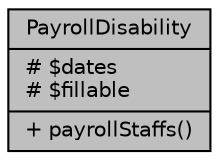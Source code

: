digraph "PayrollDisability"
{
 // LATEX_PDF_SIZE
  bgcolor="transparent";
  edge [fontname="Helvetica",fontsize="10",labelfontname="Helvetica",labelfontsize="10"];
  node [fontname="Helvetica",fontsize="10",shape=record];
  Node1 [label="{PayrollDisability\n|# $dates\l# $fillable\l|+ payrollStaffs()\l}",height=0.2,width=0.4,color="black", fillcolor="grey75", style="filled", fontcolor="black",tooltip="Datos de discapacidades."];
}
